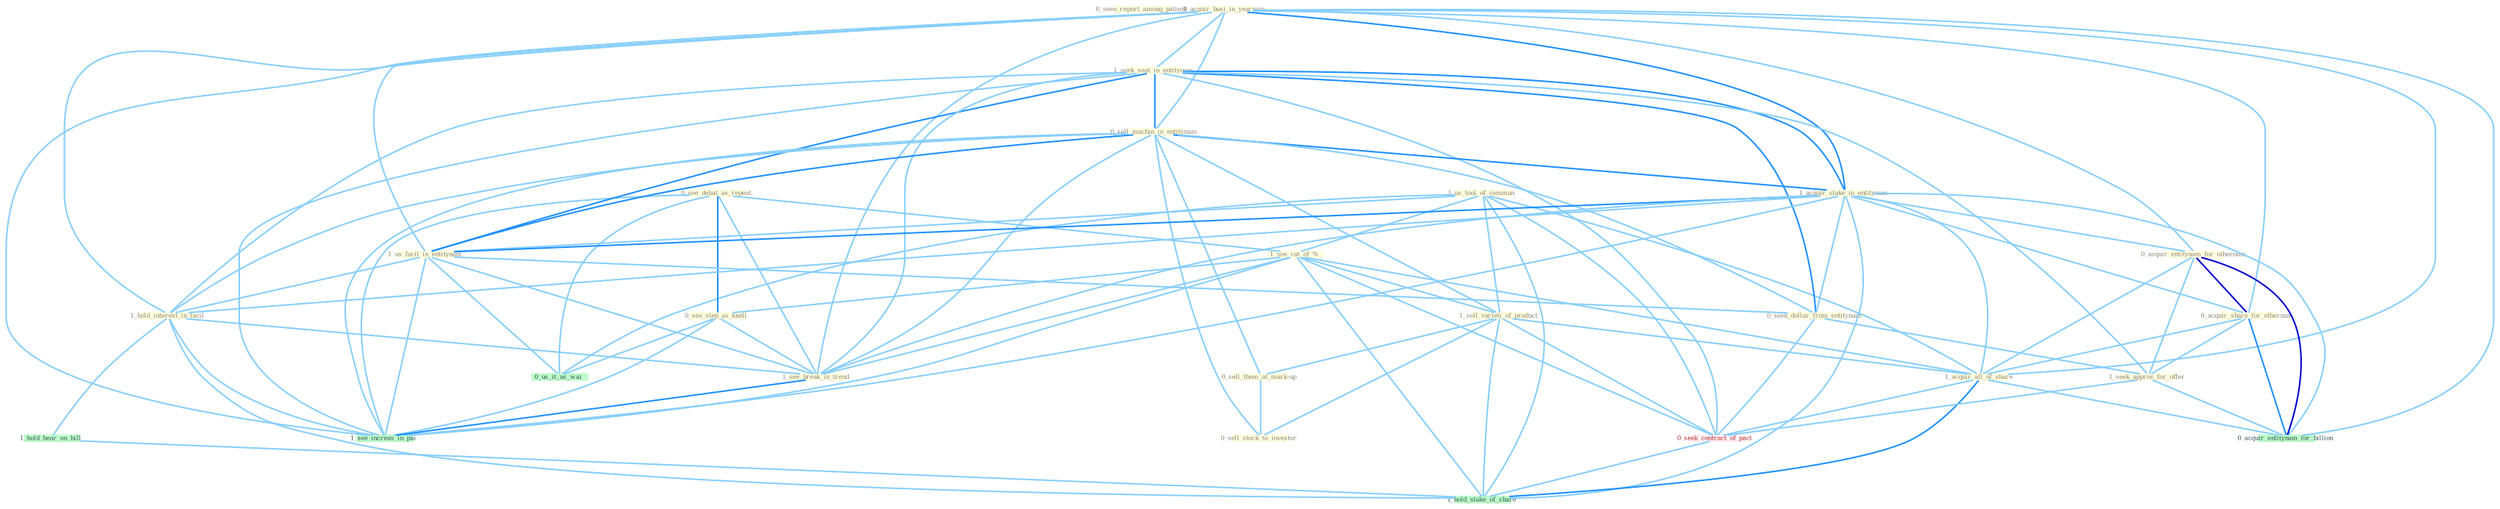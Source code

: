 Graph G{ 
    node
    [shape=polygon,style=filled,width=.5,height=.06,color="#BDFCC9",fixedsize=true,fontsize=4,
    fontcolor="#2f4f4f"];
    {node
    [color="#ffffe0", fontcolor="#8b7d6b"] "0_seen_report_among_patient " "1_us_tool_of_commun " "0_see_debat_as_repeat " "0_acquir_busi_in_yearnum " "1_see_cut_of_% " "0_see_step_as_knell " "1_seek_seat_in_entitynam " "0_sell_machin_in_entitynam " "1_sell_varieti_of_product " "1_acquir_stake_in_entitynam " "0_acquir_entitynam_for_othernum " "0_sell_them_at_mark-up " "0_acquir_share_for_othernum " "1_us_facil_in_entitynam " "1_hold_interest_in_facil " "0_seek_dollar_from_entitynam " "1_acquir_all_of_share " "0_sell_stock_to_investor " "1_see_break_in_trend " "1_seek_approv_for_offer "}
{node [color="#fff0f5", fontcolor="#b22222"] "0_seek_contract_of_pact "}
edge [color="#B0E2FF"];

	"1_us_tool_of_commun " -- "1_see_cut_of_% " [w="1", color="#87cefa" ];
	"1_us_tool_of_commun " -- "1_sell_varieti_of_product " [w="1", color="#87cefa" ];
	"1_us_tool_of_commun " -- "1_us_facil_in_entitynam " [w="1", color="#87cefa" ];
	"1_us_tool_of_commun " -- "1_acquir_all_of_share " [w="1", color="#87cefa" ];
	"1_us_tool_of_commun " -- "0_seek_contract_of_pact " [w="1", color="#87cefa" ];
	"1_us_tool_of_commun " -- "0_us_it_as_wai " [w="1", color="#87cefa" ];
	"1_us_tool_of_commun " -- "1_hold_stake_of_share " [w="1", color="#87cefa" ];
	"0_see_debat_as_repeat " -- "1_see_cut_of_% " [w="1", color="#87cefa" ];
	"0_see_debat_as_repeat " -- "0_see_step_as_knell " [w="2", color="#1e90ff" , len=0.8];
	"0_see_debat_as_repeat " -- "1_see_break_in_trend " [w="1", color="#87cefa" ];
	"0_see_debat_as_repeat " -- "0_us_it_as_wai " [w="1", color="#87cefa" ];
	"0_see_debat_as_repeat " -- "1_see_increas_in_pai " [w="1", color="#87cefa" ];
	"0_acquir_busi_in_yearnum " -- "1_seek_seat_in_entitynam " [w="1", color="#87cefa" ];
	"0_acquir_busi_in_yearnum " -- "0_sell_machin_in_entitynam " [w="1", color="#87cefa" ];
	"0_acquir_busi_in_yearnum " -- "1_acquir_stake_in_entitynam " [w="2", color="#1e90ff" , len=0.8];
	"0_acquir_busi_in_yearnum " -- "0_acquir_entitynam_for_othernum " [w="1", color="#87cefa" ];
	"0_acquir_busi_in_yearnum " -- "0_acquir_share_for_othernum " [w="1", color="#87cefa" ];
	"0_acquir_busi_in_yearnum " -- "1_us_facil_in_entitynam " [w="1", color="#87cefa" ];
	"0_acquir_busi_in_yearnum " -- "1_hold_interest_in_facil " [w="1", color="#87cefa" ];
	"0_acquir_busi_in_yearnum " -- "1_acquir_all_of_share " [w="1", color="#87cefa" ];
	"0_acquir_busi_in_yearnum " -- "1_see_break_in_trend " [w="1", color="#87cefa" ];
	"0_acquir_busi_in_yearnum " -- "0_acquir_entitynam_for_billion " [w="1", color="#87cefa" ];
	"0_acquir_busi_in_yearnum " -- "1_see_increas_in_pai " [w="1", color="#87cefa" ];
	"1_see_cut_of_% " -- "0_see_step_as_knell " [w="1", color="#87cefa" ];
	"1_see_cut_of_% " -- "1_sell_varieti_of_product " [w="1", color="#87cefa" ];
	"1_see_cut_of_% " -- "1_acquir_all_of_share " [w="1", color="#87cefa" ];
	"1_see_cut_of_% " -- "1_see_break_in_trend " [w="1", color="#87cefa" ];
	"1_see_cut_of_% " -- "0_seek_contract_of_pact " [w="1", color="#87cefa" ];
	"1_see_cut_of_% " -- "1_see_increas_in_pai " [w="1", color="#87cefa" ];
	"1_see_cut_of_% " -- "1_hold_stake_of_share " [w="1", color="#87cefa" ];
	"0_see_step_as_knell " -- "1_see_break_in_trend " [w="1", color="#87cefa" ];
	"0_see_step_as_knell " -- "0_us_it_as_wai " [w="1", color="#87cefa" ];
	"0_see_step_as_knell " -- "1_see_increas_in_pai " [w="1", color="#87cefa" ];
	"1_seek_seat_in_entitynam " -- "0_sell_machin_in_entitynam " [w="2", color="#1e90ff" , len=0.8];
	"1_seek_seat_in_entitynam " -- "1_acquir_stake_in_entitynam " [w="2", color="#1e90ff" , len=0.8];
	"1_seek_seat_in_entitynam " -- "1_us_facil_in_entitynam " [w="2", color="#1e90ff" , len=0.8];
	"1_seek_seat_in_entitynam " -- "1_hold_interest_in_facil " [w="1", color="#87cefa" ];
	"1_seek_seat_in_entitynam " -- "0_seek_dollar_from_entitynam " [w="2", color="#1e90ff" , len=0.8];
	"1_seek_seat_in_entitynam " -- "1_see_break_in_trend " [w="1", color="#87cefa" ];
	"1_seek_seat_in_entitynam " -- "1_seek_approv_for_offer " [w="1", color="#87cefa" ];
	"1_seek_seat_in_entitynam " -- "0_seek_contract_of_pact " [w="1", color="#87cefa" ];
	"1_seek_seat_in_entitynam " -- "1_see_increas_in_pai " [w="1", color="#87cefa" ];
	"0_sell_machin_in_entitynam " -- "1_sell_varieti_of_product " [w="1", color="#87cefa" ];
	"0_sell_machin_in_entitynam " -- "1_acquir_stake_in_entitynam " [w="2", color="#1e90ff" , len=0.8];
	"0_sell_machin_in_entitynam " -- "0_sell_them_at_mark-up " [w="1", color="#87cefa" ];
	"0_sell_machin_in_entitynam " -- "1_us_facil_in_entitynam " [w="2", color="#1e90ff" , len=0.8];
	"0_sell_machin_in_entitynam " -- "1_hold_interest_in_facil " [w="1", color="#87cefa" ];
	"0_sell_machin_in_entitynam " -- "0_seek_dollar_from_entitynam " [w="1", color="#87cefa" ];
	"0_sell_machin_in_entitynam " -- "0_sell_stock_to_investor " [w="1", color="#87cefa" ];
	"0_sell_machin_in_entitynam " -- "1_see_break_in_trend " [w="1", color="#87cefa" ];
	"0_sell_machin_in_entitynam " -- "1_see_increas_in_pai " [w="1", color="#87cefa" ];
	"1_sell_varieti_of_product " -- "0_sell_them_at_mark-up " [w="1", color="#87cefa" ];
	"1_sell_varieti_of_product " -- "1_acquir_all_of_share " [w="1", color="#87cefa" ];
	"1_sell_varieti_of_product " -- "0_sell_stock_to_investor " [w="1", color="#87cefa" ];
	"1_sell_varieti_of_product " -- "0_seek_contract_of_pact " [w="1", color="#87cefa" ];
	"1_sell_varieti_of_product " -- "1_hold_stake_of_share " [w="1", color="#87cefa" ];
	"1_acquir_stake_in_entitynam " -- "0_acquir_entitynam_for_othernum " [w="1", color="#87cefa" ];
	"1_acquir_stake_in_entitynam " -- "0_acquir_share_for_othernum " [w="1", color="#87cefa" ];
	"1_acquir_stake_in_entitynam " -- "1_us_facil_in_entitynam " [w="2", color="#1e90ff" , len=0.8];
	"1_acquir_stake_in_entitynam " -- "1_hold_interest_in_facil " [w="1", color="#87cefa" ];
	"1_acquir_stake_in_entitynam " -- "0_seek_dollar_from_entitynam " [w="1", color="#87cefa" ];
	"1_acquir_stake_in_entitynam " -- "1_acquir_all_of_share " [w="1", color="#87cefa" ];
	"1_acquir_stake_in_entitynam " -- "1_see_break_in_trend " [w="1", color="#87cefa" ];
	"1_acquir_stake_in_entitynam " -- "0_acquir_entitynam_for_billion " [w="1", color="#87cefa" ];
	"1_acquir_stake_in_entitynam " -- "1_see_increas_in_pai " [w="1", color="#87cefa" ];
	"1_acquir_stake_in_entitynam " -- "1_hold_stake_of_share " [w="1", color="#87cefa" ];
	"0_acquir_entitynam_for_othernum " -- "0_acquir_share_for_othernum " [w="3", color="#0000cd" , len=0.6];
	"0_acquir_entitynam_for_othernum " -- "1_acquir_all_of_share " [w="1", color="#87cefa" ];
	"0_acquir_entitynam_for_othernum " -- "1_seek_approv_for_offer " [w="1", color="#87cefa" ];
	"0_acquir_entitynam_for_othernum " -- "0_acquir_entitynam_for_billion " [w="3", color="#0000cd" , len=0.6];
	"0_sell_them_at_mark-up " -- "0_sell_stock_to_investor " [w="1", color="#87cefa" ];
	"0_acquir_share_for_othernum " -- "1_acquir_all_of_share " [w="1", color="#87cefa" ];
	"0_acquir_share_for_othernum " -- "1_seek_approv_for_offer " [w="1", color="#87cefa" ];
	"0_acquir_share_for_othernum " -- "0_acquir_entitynam_for_billion " [w="2", color="#1e90ff" , len=0.8];
	"1_us_facil_in_entitynam " -- "1_hold_interest_in_facil " [w="1", color="#87cefa" ];
	"1_us_facil_in_entitynam " -- "0_seek_dollar_from_entitynam " [w="1", color="#87cefa" ];
	"1_us_facil_in_entitynam " -- "1_see_break_in_trend " [w="1", color="#87cefa" ];
	"1_us_facil_in_entitynam " -- "0_us_it_as_wai " [w="1", color="#87cefa" ];
	"1_us_facil_in_entitynam " -- "1_see_increas_in_pai " [w="1", color="#87cefa" ];
	"1_hold_interest_in_facil " -- "1_see_break_in_trend " [w="1", color="#87cefa" ];
	"1_hold_interest_in_facil " -- "1_see_increas_in_pai " [w="1", color="#87cefa" ];
	"1_hold_interest_in_facil " -- "1_hold_hear_on_bill " [w="1", color="#87cefa" ];
	"1_hold_interest_in_facil " -- "1_hold_stake_of_share " [w="1", color="#87cefa" ];
	"0_seek_dollar_from_entitynam " -- "1_seek_approv_for_offer " [w="1", color="#87cefa" ];
	"0_seek_dollar_from_entitynam " -- "0_seek_contract_of_pact " [w="1", color="#87cefa" ];
	"1_acquir_all_of_share " -- "0_seek_contract_of_pact " [w="1", color="#87cefa" ];
	"1_acquir_all_of_share " -- "0_acquir_entitynam_for_billion " [w="1", color="#87cefa" ];
	"1_acquir_all_of_share " -- "1_hold_stake_of_share " [w="2", color="#1e90ff" , len=0.8];
	"1_see_break_in_trend " -- "1_see_increas_in_pai " [w="2", color="#1e90ff" , len=0.8];
	"1_seek_approv_for_offer " -- "0_seek_contract_of_pact " [w="1", color="#87cefa" ];
	"1_seek_approv_for_offer " -- "0_acquir_entitynam_for_billion " [w="1", color="#87cefa" ];
	"0_seek_contract_of_pact " -- "1_hold_stake_of_share " [w="1", color="#87cefa" ];
	"1_hold_hear_on_bill " -- "1_hold_stake_of_share " [w="1", color="#87cefa" ];
}